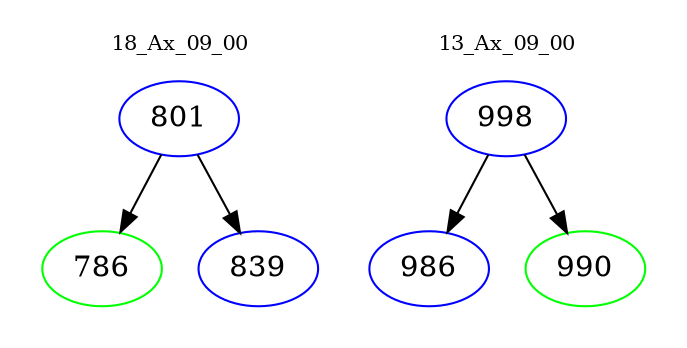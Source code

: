 digraph{
subgraph cluster_0 {
color = white
label = "18_Ax_09_00";
fontsize=10;
T0_801 [label="801", color="blue"]
T0_801 -> T0_786 [color="black"]
T0_786 [label="786", color="green"]
T0_801 -> T0_839 [color="black"]
T0_839 [label="839", color="blue"]
}
subgraph cluster_1 {
color = white
label = "13_Ax_09_00";
fontsize=10;
T1_998 [label="998", color="blue"]
T1_998 -> T1_986 [color="black"]
T1_986 [label="986", color="blue"]
T1_998 -> T1_990 [color="black"]
T1_990 [label="990", color="green"]
}
}
